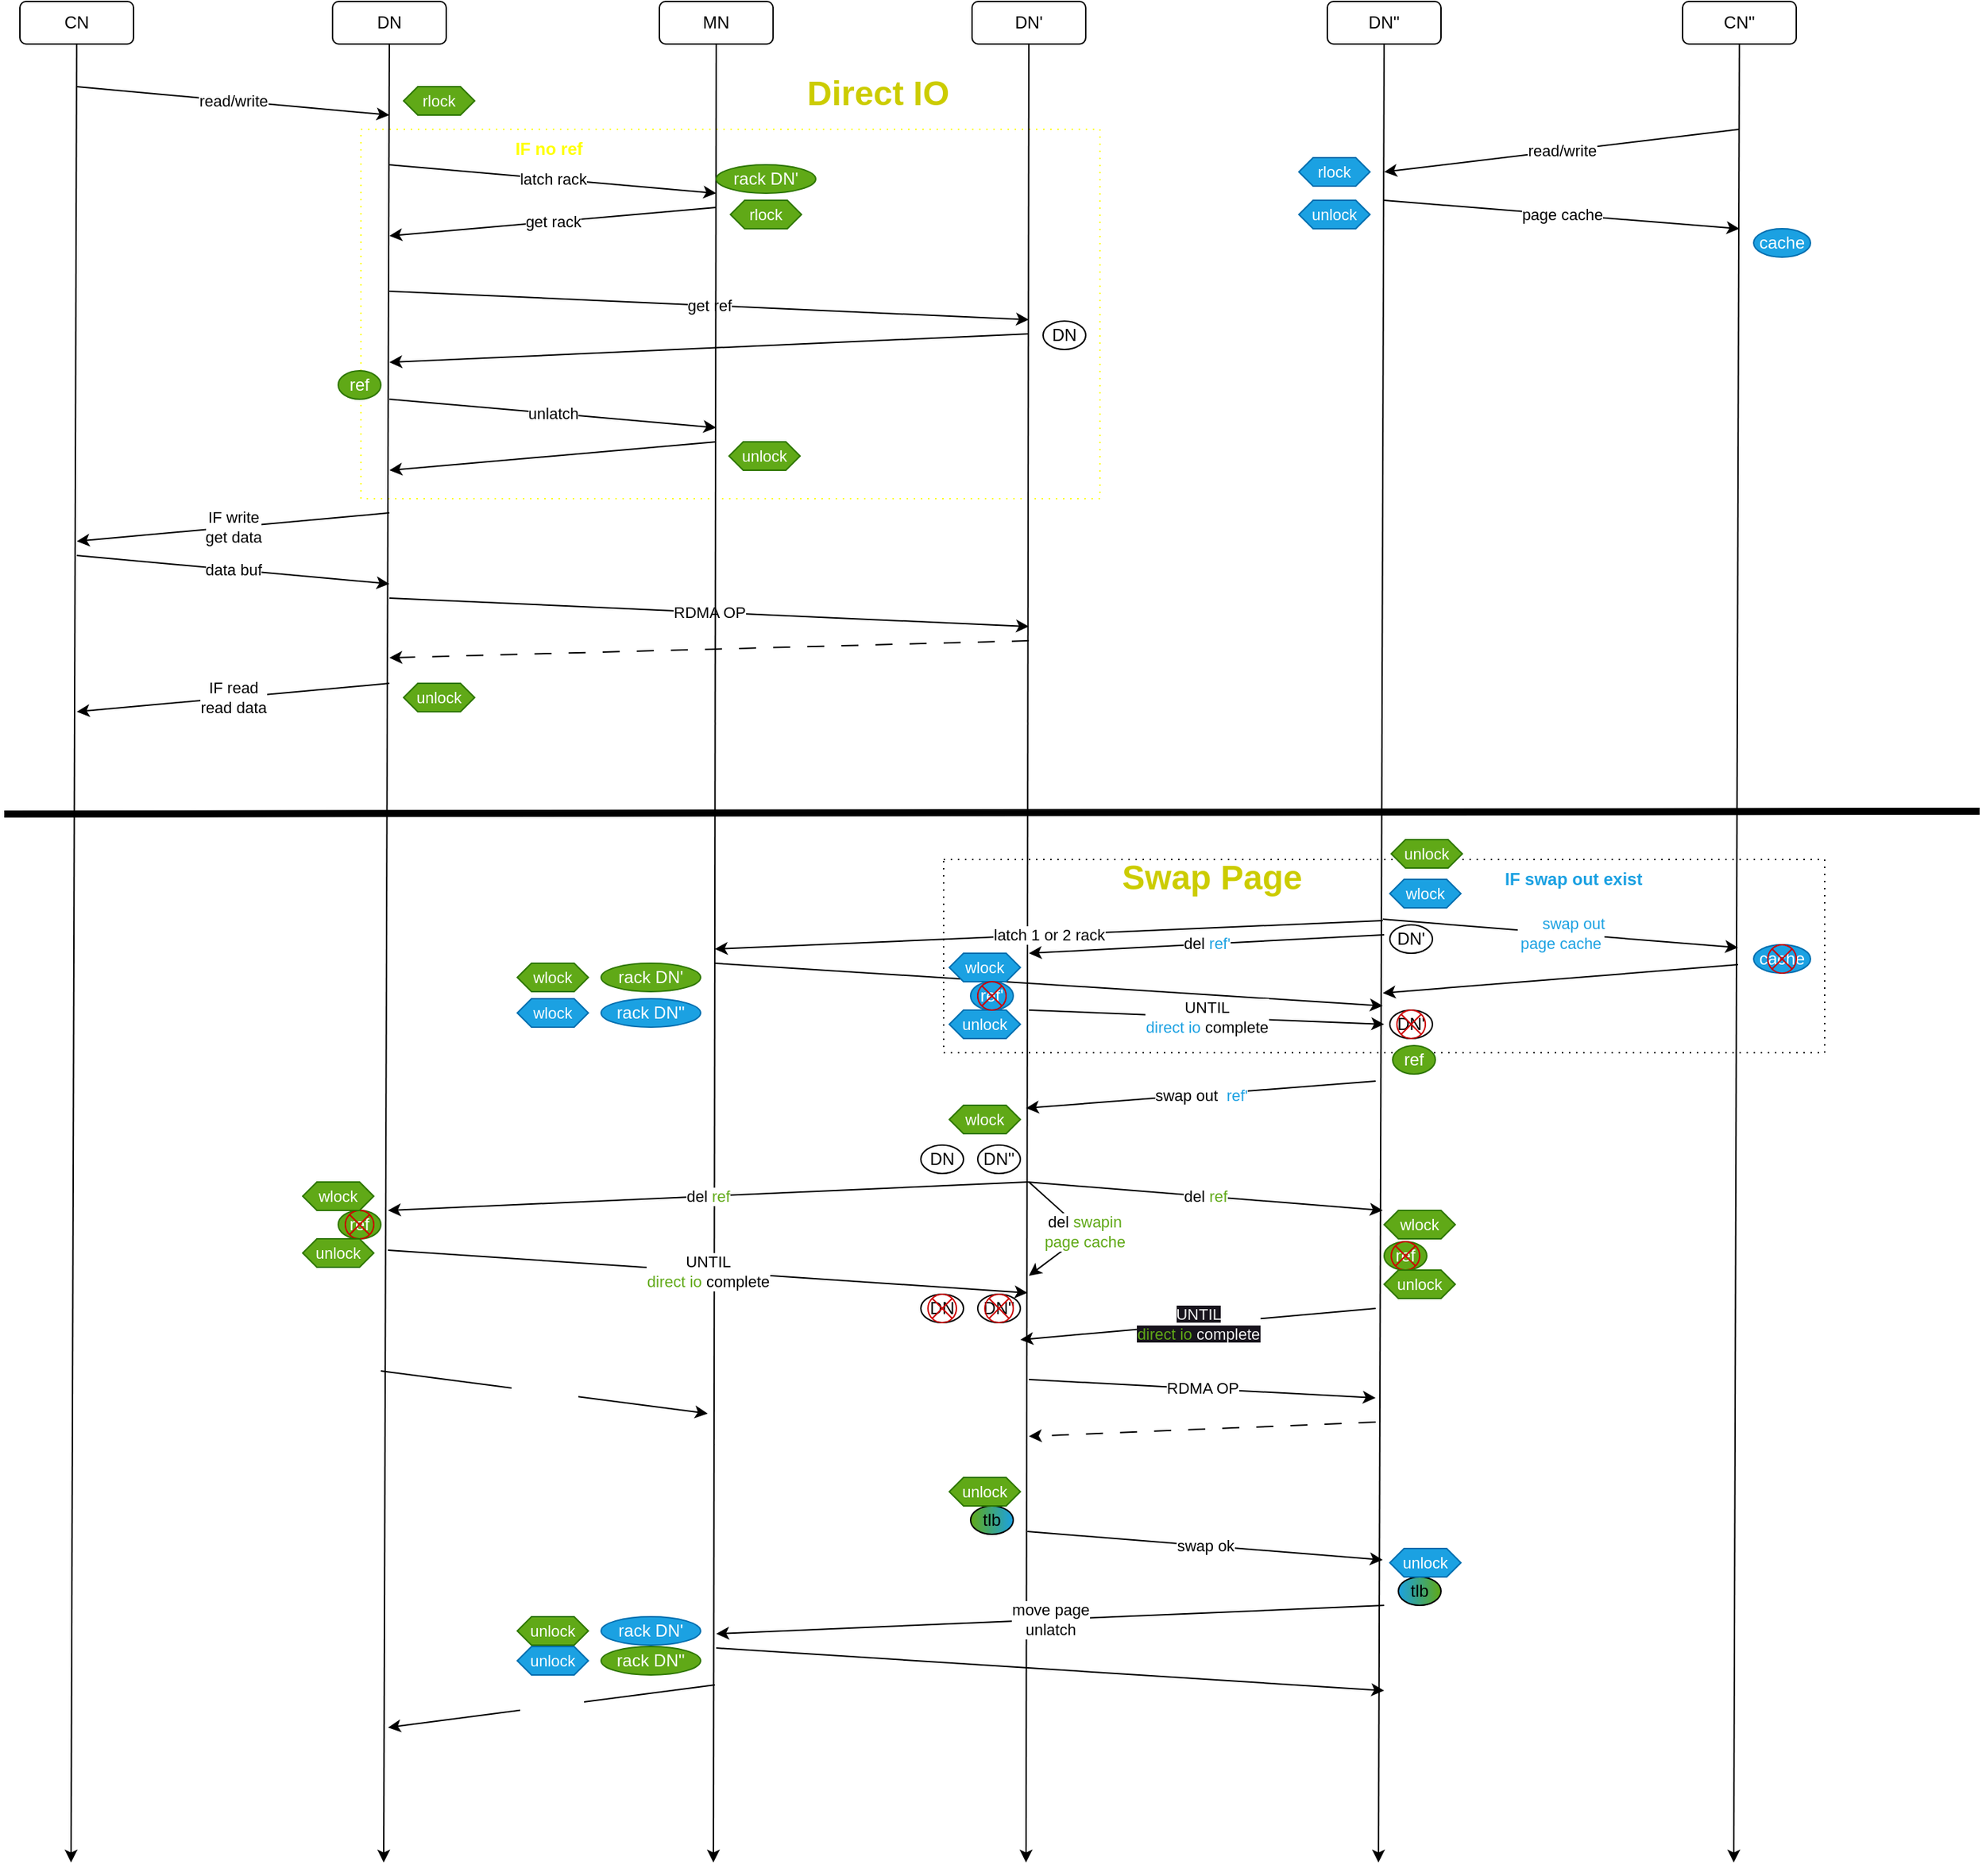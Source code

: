 <mxfile>
    <diagram id="m3JgCPKOkseNxiYl1np6" name="第 1 页">
        <mxGraphModel dx="799" dy="560" grid="1" gridSize="10" guides="1" tooltips="1" connect="1" arrows="1" fold="1" page="1" pageScale="1" pageWidth="1527" pageHeight="1369" math="0" shadow="0">
            <root>
                <mxCell id="0"/>
                <mxCell id="1" parent="0"/>
                <mxCell id="134" value="&lt;b&gt;&lt;span style=&quot;white-space: pre;&quot;&gt;&#9;&lt;/span&gt;&lt;span style=&quot;white-space: pre;&quot;&gt;&#9;&lt;/span&gt;&lt;span style=&quot;white-space: pre;&quot;&gt;&#9;&lt;/span&gt;&lt;span style=&quot;white-space: pre;&quot;&gt;&#9;&lt;/span&gt;&lt;span style=&quot;white-space: pre;&quot;&gt;&#9;&lt;/span&gt;&lt;span style=&quot;white-space: pre;&quot;&gt;&#9;&lt;/span&gt;&lt;span style=&quot;white-space: pre;&quot;&gt;&#9;&lt;/span&gt;&lt;span style=&quot;white-space: pre;&quot;&gt;&#9;&lt;/span&gt;&lt;span style=&quot;white-space: pre;&quot;&gt;&#9;&lt;/span&gt;&lt;span style=&quot;white-space: pre;&quot;&gt;&#9;&lt;/span&gt;IF swap out exist&lt;/b&gt;" style="rounded=0;whiteSpace=wrap;html=1;fillStyle=hatch;fillColor=none;gradientColor=none;gradientDirection=east;dashed=1;dashPattern=1 4;verticalAlign=top;labelBackgroundColor=none;fontColor=#1ba1e2;" parent="1" vertex="1">
                    <mxGeometry x="700" y="634" width="620" height="136" as="geometry"/>
                </mxCell>
                <mxCell id="27" value="&lt;span style=&quot;white-space: pre;&quot;&gt;&#9;&lt;/span&gt;&lt;span style=&quot;white-space: pre;&quot;&gt;&#9;&lt;/span&gt;&lt;span style=&quot;white-space: pre;&quot;&gt;&#9;&lt;/span&gt;&lt;span style=&quot;white-space: pre;&quot;&gt;&#9;&lt;/span&gt;IF no ref" style="rounded=0;whiteSpace=wrap;html=1;fillColor=none;dashed=1;dashPattern=1 4;glass=0;shadow=0;align=left;verticalAlign=top;labelBackgroundColor=none;labelBorderColor=none;fontStyle=1;fontColor=#FFFF00;spacingLeft=0;strokeColor=#FFFF00;" parent="1" vertex="1">
                    <mxGeometry x="290" y="120" width="520" height="260" as="geometry"/>
                </mxCell>
                <mxCell id="6" value="CN" style="rounded=1;whiteSpace=wrap;html=1;" parent="1" vertex="1">
                    <mxGeometry x="50" y="30" width="80" height="30" as="geometry"/>
                </mxCell>
                <mxCell id="9" value="DN" style="rounded=1;whiteSpace=wrap;html=1;" parent="1" vertex="1">
                    <mxGeometry x="270" y="30" width="80" height="30" as="geometry"/>
                </mxCell>
                <mxCell id="11" value="MN" style="rounded=1;whiteSpace=wrap;html=1;" parent="1" vertex="1">
                    <mxGeometry x="500" y="30" width="80" height="30" as="geometry"/>
                </mxCell>
                <mxCell id="13" value="DN'" style="rounded=1;whiteSpace=wrap;html=1;" parent="1" vertex="1">
                    <mxGeometry x="720" y="30" width="80" height="30" as="geometry"/>
                </mxCell>
                <mxCell id="14" value="read/write" style="endArrow=classic;html=1;" parent="1" edge="1">
                    <mxGeometry width="50" height="50" relative="1" as="geometry">
                        <mxPoint x="90" y="90" as="sourcePoint"/>
                        <mxPoint x="310" y="110" as="targetPoint"/>
                    </mxGeometry>
                </mxCell>
                <mxCell id="15" value="latch rack" style="endArrow=classic;html=1;startArrow=none;" parent="1" edge="1">
                    <mxGeometry width="50" height="50" relative="1" as="geometry">
                        <mxPoint x="310" y="145" as="sourcePoint"/>
                        <mxPoint x="540" y="165" as="targetPoint"/>
                    </mxGeometry>
                </mxCell>
                <mxCell id="16" value="get rack" style="endArrow=classic;html=1;" parent="1" edge="1">
                    <mxGeometry width="50" height="50" relative="1" as="geometry">
                        <mxPoint x="540" y="175" as="sourcePoint"/>
                        <mxPoint x="310" y="195" as="targetPoint"/>
                    </mxGeometry>
                </mxCell>
                <mxCell id="19" value="IF write&lt;br&gt;get data" style="endArrow=classic;html=1;" parent="1" edge="1">
                    <mxGeometry width="50" height="50" relative="1" as="geometry">
                        <mxPoint x="310.0" y="390" as="sourcePoint"/>
                        <mxPoint x="90" y="410" as="targetPoint"/>
                    </mxGeometry>
                </mxCell>
                <mxCell id="20" value="data buf" style="endArrow=classic;html=1;" parent="1" edge="1">
                    <mxGeometry width="50" height="50" relative="1" as="geometry">
                        <mxPoint x="90" y="420" as="sourcePoint"/>
                        <mxPoint x="310" y="440" as="targetPoint"/>
                    </mxGeometry>
                </mxCell>
                <mxCell id="22" value="get ref" style="endArrow=classic;html=1;" parent="1" edge="1">
                    <mxGeometry width="50" height="50" relative="1" as="geometry">
                        <mxPoint x="310" y="234" as="sourcePoint"/>
                        <mxPoint x="760" y="254" as="targetPoint"/>
                    </mxGeometry>
                </mxCell>
                <mxCell id="23" value="" style="endArrow=classic;html=1;" parent="1" edge="1">
                    <mxGeometry width="50" height="50" relative="1" as="geometry">
                        <mxPoint x="760" y="264" as="sourcePoint"/>
                        <mxPoint x="310" y="284" as="targetPoint"/>
                    </mxGeometry>
                </mxCell>
                <mxCell id="24" value="RDMA OP" style="endArrow=classic;html=1;" parent="1" edge="1">
                    <mxGeometry width="50" height="50" relative="1" as="geometry">
                        <mxPoint x="310" y="450" as="sourcePoint"/>
                        <mxPoint x="760" y="470" as="targetPoint"/>
                    </mxGeometry>
                </mxCell>
                <mxCell id="26" value="" style="endArrow=classic;html=1;dashed=1;dashPattern=12 12;" parent="1" edge="1">
                    <mxGeometry width="50" height="50" relative="1" as="geometry">
                        <mxPoint x="760" y="480" as="sourcePoint"/>
                        <mxPoint x="310" y="492" as="targetPoint"/>
                    </mxGeometry>
                </mxCell>
                <mxCell id="29" value="ref" style="ellipse;whiteSpace=wrap;html=1;rounded=0;shadow=0;glass=0;labelBackgroundColor=none;labelBorderColor=none;sketch=0;fillColor=#60a917;fontColor=#ffffff;strokeColor=#2D7600;" parent="1" vertex="1">
                    <mxGeometry x="274" y="290" width="30" height="20" as="geometry"/>
                </mxCell>
                <mxCell id="30" value="DN" style="ellipse;whiteSpace=wrap;html=1;rounded=0;shadow=0;glass=0;labelBackgroundColor=none;labelBorderColor=none;sketch=0;fillColor=none;" parent="1" vertex="1">
                    <mxGeometry x="770" y="255" width="30" height="20" as="geometry"/>
                </mxCell>
                <mxCell id="31" value="IF read&lt;br&gt;read data" style="endArrow=classic;html=1;" parent="1" edge="1">
                    <mxGeometry width="50" height="50" relative="1" as="geometry">
                        <mxPoint x="310.0" y="510" as="sourcePoint"/>
                        <mxPoint x="90" y="530" as="targetPoint"/>
                    </mxGeometry>
                </mxCell>
                <mxCell id="34" value="DN''" style="rounded=1;whiteSpace=wrap;html=1;" parent="1" vertex="1">
                    <mxGeometry x="970" y="30" width="80" height="30" as="geometry"/>
                </mxCell>
                <mxCell id="7" style="edgeStyle=none;html=1;" parent="1" source="6" edge="1">
                    <mxGeometry relative="1" as="geometry">
                        <mxPoint x="86" y="1340" as="targetPoint"/>
                    </mxGeometry>
                </mxCell>
                <mxCell id="8" style="edgeStyle=none;html=1;" parent="1" source="9" edge="1">
                    <mxGeometry relative="1" as="geometry">
                        <mxPoint x="306" y="1340" as="targetPoint"/>
                    </mxGeometry>
                </mxCell>
                <mxCell id="10" style="edgeStyle=none;html=1;" parent="1" source="11" edge="1">
                    <mxGeometry relative="1" as="geometry">
                        <mxPoint x="538" y="1340" as="targetPoint"/>
                    </mxGeometry>
                </mxCell>
                <mxCell id="12" style="edgeStyle=none;html=1;" parent="1" source="13" edge="1">
                    <mxGeometry relative="1" as="geometry">
                        <mxPoint x="758" y="1340" as="targetPoint"/>
                    </mxGeometry>
                </mxCell>
                <mxCell id="33" style="edgeStyle=none;html=1;" parent="1" source="34" edge="1">
                    <mxGeometry relative="1" as="geometry">
                        <mxPoint x="1006" y="1340" as="targetPoint"/>
                    </mxGeometry>
                </mxCell>
                <mxCell id="39" value="" style="endArrow=none;html=1;fontColor=#FFFF00;strokeWidth=5;" parent="1" edge="1">
                    <mxGeometry width="50" height="50" relative="1" as="geometry">
                        <mxPoint x="39" y="602" as="sourcePoint"/>
                        <mxPoint x="1429" y="600" as="targetPoint"/>
                    </mxGeometry>
                </mxCell>
                <mxCell id="40" value="latch 1 or 2 rack" style="endArrow=classic;html=1;startArrow=none;" parent="1" edge="1">
                    <mxGeometry width="50" height="50" relative="1" as="geometry">
                        <mxPoint x="1009" y="677" as="sourcePoint"/>
                        <mxPoint x="539" y="697" as="targetPoint"/>
                    </mxGeometry>
                </mxCell>
                <mxCell id="41" value="" style="endArrow=classic;html=1;" parent="1" edge="1">
                    <mxGeometry width="50" height="50" relative="1" as="geometry">
                        <mxPoint x="539" y="707" as="sourcePoint"/>
                        <mxPoint x="1009" y="737" as="targetPoint"/>
                    </mxGeometry>
                </mxCell>
                <mxCell id="45" value="ref" style="ellipse;whiteSpace=wrap;html=1;rounded=0;shadow=0;glass=0;labelBackgroundColor=none;labelBorderColor=none;sketch=0;fillColor=#60a917;fontColor=#ffffff;strokeColor=#2D7600;" parent="1" vertex="1">
                    <mxGeometry x="1016" y="765" width="30" height="20" as="geometry"/>
                </mxCell>
                <mxCell id="47" value="swap out&amp;nbsp; &lt;font color=&quot;#1ba1e2&quot;&gt;ref'&lt;/font&gt;" style="endArrow=classic;html=1;" parent="1" edge="1">
                    <mxGeometry width="50" height="50" relative="1" as="geometry">
                        <mxPoint x="1004" y="790" as="sourcePoint"/>
                        <mxPoint x="758" y="809" as="targetPoint"/>
                    </mxGeometry>
                </mxCell>
                <mxCell id="48" value="RDMA OP" style="endArrow=classic;html=1;" parent="1" edge="1">
                    <mxGeometry width="50" height="50" relative="1" as="geometry">
                        <mxPoint x="760" y="1000" as="sourcePoint"/>
                        <mxPoint x="1004" y="1013" as="targetPoint"/>
                    </mxGeometry>
                </mxCell>
                <mxCell id="49" value="" style="endArrow=classic;html=1;dashed=1;dashPattern=12 12;" parent="1" edge="1">
                    <mxGeometry width="50" height="50" relative="1" as="geometry">
                        <mxPoint x="1004" y="1030" as="sourcePoint"/>
                        <mxPoint x="760" y="1040" as="targetPoint"/>
                    </mxGeometry>
                </mxCell>
                <mxCell id="50" value="swap ok" style="endArrow=classic;html=1;" parent="1" edge="1">
                    <mxGeometry width="50" height="50" relative="1" as="geometry">
                        <mxPoint x="759" y="1107" as="sourcePoint"/>
                        <mxPoint x="1009" y="1127" as="targetPoint"/>
                    </mxGeometry>
                </mxCell>
                <mxCell id="51" value="DN''" style="ellipse;whiteSpace=wrap;html=1;rounded=0;shadow=0;glass=0;labelBackgroundColor=none;labelBorderColor=none;sketch=0;fillColor=none;" parent="1" vertex="1">
                    <mxGeometry x="724" y="835" width="30" height="20" as="geometry"/>
                </mxCell>
                <mxCell id="52" value="del &lt;font color=&quot;#60a917&quot;&gt;ref&lt;/font&gt;" style="endArrow=classic;html=1;" parent="1" edge="1">
                    <mxGeometry width="50" height="50" relative="1" as="geometry">
                        <mxPoint x="759" y="861" as="sourcePoint"/>
                        <mxPoint x="309" y="881" as="targetPoint"/>
                    </mxGeometry>
                </mxCell>
                <mxCell id="53" value="UNTIL&lt;br&gt;&lt;font color=&quot;#60a917&quot;&gt;direct io&lt;/font&gt; complete" style="endArrow=classic;html=1;" parent="1" edge="1">
                    <mxGeometry width="50" height="50" relative="1" as="geometry">
                        <mxPoint x="309" y="909" as="sourcePoint"/>
                        <mxPoint x="759" y="939" as="targetPoint"/>
                    </mxGeometry>
                </mxCell>
                <mxCell id="54" value="ref" style="ellipse;whiteSpace=wrap;html=1;rounded=0;shadow=0;glass=0;labelBackgroundColor=none;labelBorderColor=none;sketch=0;fillColor=#60a917;fontColor=#ffffff;strokeColor=#2D7600;" parent="1" vertex="1">
                    <mxGeometry x="274" y="881" width="30" height="20" as="geometry"/>
                </mxCell>
                <mxCell id="56" value="" style="shape=sumEllipse;perimeter=ellipsePerimeter;whiteSpace=wrap;html=1;backgroundOutline=1;rounded=0;shadow=0;glass=0;labelBackgroundColor=none;labelBorderColor=none;sketch=0;strokeColor=#CC0000;fontColor=#FFFFFF;fillColor=none;" parent="1" vertex="1">
                    <mxGeometry x="279" y="881" width="20" height="20" as="geometry"/>
                </mxCell>
                <mxCell id="57" value="move page&lt;br&gt;unlatch" style="endArrow=classic;html=1;startArrow=none;" parent="1" edge="1">
                    <mxGeometry width="50" height="50" relative="1" as="geometry">
                        <mxPoint x="1010" y="1159" as="sourcePoint"/>
                        <mxPoint x="540" y="1179" as="targetPoint"/>
                    </mxGeometry>
                </mxCell>
                <mxCell id="58" value="" style="endArrow=classic;html=1;" parent="1" edge="1">
                    <mxGeometry width="50" height="50" relative="1" as="geometry">
                        <mxPoint x="540.0" y="1189" as="sourcePoint"/>
                        <mxPoint x="1010" y="1219" as="targetPoint"/>
                    </mxGeometry>
                </mxCell>
                <mxCell id="59" value="rack DN'" style="ellipse;whiteSpace=wrap;html=1;rounded=0;shadow=0;glass=0;labelBackgroundColor=none;labelBorderColor=none;sketch=0;fillColor=#60a917;fontColor=#ffffff;strokeColor=#2D7600;" parent="1" vertex="1">
                    <mxGeometry x="540" y="145" width="70" height="20" as="geometry"/>
                </mxCell>
                <mxCell id="60" value="rack DN''" style="ellipse;whiteSpace=wrap;html=1;rounded=0;shadow=0;glass=0;labelBackgroundColor=none;labelBorderColor=none;sketch=0;fillColor=#60a917;fontColor=#ffffff;strokeColor=#2D7600;" parent="1" vertex="1">
                    <mxGeometry x="459" y="1188" width="70" height="20" as="geometry"/>
                </mxCell>
                <mxCell id="62" value="rack DN'" style="ellipse;whiteSpace=wrap;html=1;rounded=0;shadow=0;glass=0;labelBackgroundColor=none;labelBorderColor=none;sketch=0;fillColor=#60a917;fontColor=#ffffff;strokeColor=#2D7600;" parent="1" vertex="1">
                    <mxGeometry x="459" y="707" width="70" height="20" as="geometry"/>
                </mxCell>
                <mxCell id="64" value="&lt;font style=&quot;font-size: 24px;&quot;&gt;Swap Page&lt;/font&gt;" style="text;html=1;strokeColor=none;fillColor=none;align=center;verticalAlign=middle;whiteSpace=wrap;rounded=0;shadow=0;glass=0;labelBackgroundColor=none;labelBorderColor=none;sketch=0;fontColor=#CCCC00;fontStyle=1" parent="1" vertex="1">
                    <mxGeometry x="819" y="632" width="140" height="30" as="geometry"/>
                </mxCell>
                <mxCell id="65" value="&lt;font style=&quot;font-size: 24px;&quot;&gt;Direct IO&lt;/font&gt;" style="text;html=1;strokeColor=none;fillColor=none;align=center;verticalAlign=middle;whiteSpace=wrap;rounded=0;shadow=0;glass=0;labelBackgroundColor=none;labelBorderColor=none;sketch=0;fontColor=#CCCC00;fontStyle=1" parent="1" vertex="1">
                    <mxGeometry x="584" y="80" width="140" height="30" as="geometry"/>
                </mxCell>
                <mxCell id="66" value="&lt;font color=&quot;#ffffff&quot;&gt;latch rack&lt;/font&gt;" style="endArrow=classic;html=1;strokeWidth=1;fontSize=11;fontColor=#CCCC00;" parent="1" edge="1">
                    <mxGeometry width="50" height="50" relative="1" as="geometry">
                        <mxPoint x="304" y="994" as="sourcePoint"/>
                        <mxPoint x="534" y="1024" as="targetPoint"/>
                    </mxGeometry>
                </mxCell>
                <mxCell id="67" value="block" style="shape=hexagon;perimeter=hexagonPerimeter2;whiteSpace=wrap;html=1;fixedSize=1;rounded=0;shadow=0;glass=0;labelBackgroundColor=none;labelBorderColor=none;sketch=0;strokeColor=#FFFFFF;fontSize=11;fontColor=#FFFFFF;fillColor=none;size=10;" parent="1" vertex="1">
                    <mxGeometry x="549" y="1027" width="50" height="20" as="geometry"/>
                </mxCell>
                <mxCell id="70" value="&lt;font color=&quot;#ffffff&quot;&gt;new rack&lt;/font&gt;" style="endArrow=classic;html=1;strokeWidth=1;fontSize=11;fontColor=#CCCC00;" parent="1" edge="1">
                    <mxGeometry width="50" height="50" relative="1" as="geometry">
                        <mxPoint x="539" y="1215" as="sourcePoint"/>
                        <mxPoint x="309" y="1245" as="targetPoint"/>
                    </mxGeometry>
                </mxCell>
                <mxCell id="74" value="del &lt;font color=&quot;#60a917&quot;&gt;ref&lt;/font&gt;" style="endArrow=classic;html=1;" parent="1" edge="1">
                    <mxGeometry width="50" height="50" relative="1" as="geometry">
                        <mxPoint x="759" y="861" as="sourcePoint"/>
                        <mxPoint x="1009" y="881" as="targetPoint"/>
                    </mxGeometry>
                </mxCell>
                <mxCell id="76" value="ref" style="ellipse;whiteSpace=wrap;html=1;rounded=0;shadow=0;glass=0;labelBackgroundColor=none;labelBorderColor=none;sketch=0;fillColor=#60a917;fontColor=#ffffff;strokeColor=#2D7600;" parent="1" vertex="1">
                    <mxGeometry x="1010" y="903" width="30" height="20" as="geometry"/>
                </mxCell>
                <mxCell id="77" value="" style="shape=sumEllipse;perimeter=ellipsePerimeter;whiteSpace=wrap;html=1;backgroundOutline=1;rounded=0;shadow=0;glass=0;labelBackgroundColor=none;labelBorderColor=none;sketch=0;strokeColor=#CC0000;fontColor=#FFFFFF;fillColor=none;" parent="1" vertex="1">
                    <mxGeometry x="1015" y="903" width="20" height="20" as="geometry"/>
                </mxCell>
                <mxCell id="78" value="DN" style="ellipse;whiteSpace=wrap;html=1;rounded=0;shadow=0;glass=0;labelBackgroundColor=none;labelBorderColor=none;sketch=0;fillColor=none;" parent="1" vertex="1">
                    <mxGeometry x="684" y="835" width="30" height="20" as="geometry"/>
                </mxCell>
                <mxCell id="80" value="CN''" style="rounded=1;whiteSpace=wrap;html=1;" parent="1" vertex="1">
                    <mxGeometry x="1220" y="30" width="80" height="30" as="geometry"/>
                </mxCell>
                <mxCell id="81" style="edgeStyle=none;html=1;" parent="1" source="80" edge="1">
                    <mxGeometry relative="1" as="geometry">
                        <mxPoint x="1256" y="1340" as="targetPoint"/>
                    </mxGeometry>
                </mxCell>
                <mxCell id="82" value="del &lt;font color=&quot;#1ba1e2&quot;&gt;swap out&lt;br&gt;page cache&lt;/font&gt;" style="endArrow=classic;html=1;strokeWidth=1;fontSize=11;fontColor=#FFFFFF;" parent="1" edge="1">
                    <mxGeometry width="50" height="50" relative="1" as="geometry">
                        <mxPoint x="1009" y="676" as="sourcePoint"/>
                        <mxPoint x="1259" y="696" as="targetPoint"/>
                    </mxGeometry>
                </mxCell>
                <mxCell id="83" value="" style="endArrow=classic;html=1;strokeWidth=1;fontSize=11;fontColor=#FFFFFF;" parent="1" edge="1">
                    <mxGeometry width="50" height="50" relative="1" as="geometry">
                        <mxPoint x="1259" y="708" as="sourcePoint"/>
                        <mxPoint x="1009" y="728" as="targetPoint"/>
                    </mxGeometry>
                </mxCell>
                <mxCell id="84" value="rack DN''" style="ellipse;whiteSpace=wrap;html=1;rounded=0;shadow=0;glass=0;labelBackgroundColor=none;labelBorderColor=none;sketch=0;fillColor=#1ba1e2;fontColor=#ffffff;strokeColor=#006EAF;" parent="1" vertex="1">
                    <mxGeometry x="459" y="732" width="70" height="20" as="geometry"/>
                </mxCell>
                <mxCell id="85" value="rack DN'" style="ellipse;whiteSpace=wrap;html=1;rounded=0;shadow=0;glass=0;labelBackgroundColor=none;labelBorderColor=none;sketch=0;fillColor=#1ba1e2;fontColor=#ffffff;strokeColor=#006EAF;" parent="1" vertex="1">
                    <mxGeometry x="459" y="1167" width="70" height="20" as="geometry"/>
                </mxCell>
                <mxCell id="86" value="tlb" style="ellipse;whiteSpace=wrap;html=1;rounded=0;shadow=0;glass=0;labelBackgroundColor=none;labelBorderColor=none;sketch=0;fillColor=#60a917;gradientColor=#1ba1e2;gradientDirection=east;" parent="1" vertex="1">
                    <mxGeometry x="719" y="1089" width="30" height="20" as="geometry"/>
                </mxCell>
                <mxCell id="87" value="tlb" style="ellipse;whiteSpace=wrap;html=1;rounded=0;shadow=0;glass=0;labelBackgroundColor=none;labelBorderColor=none;sketch=0;fillColor=#1ba1e2;fillStyle=hatch;gradientColor=#60a917;gradientDirection=east;" parent="1" vertex="1">
                    <mxGeometry x="1020" y="1139" width="30" height="20" as="geometry"/>
                </mxCell>
                <mxCell id="88" value="unlatch" style="endArrow=classic;html=1;startArrow=none;" parent="1" edge="1">
                    <mxGeometry width="50" height="50" relative="1" as="geometry">
                        <mxPoint x="310" y="310" as="sourcePoint"/>
                        <mxPoint x="540" y="330" as="targetPoint"/>
                    </mxGeometry>
                </mxCell>
                <mxCell id="89" value="" style="endArrow=classic;html=1;" parent="1" edge="1">
                    <mxGeometry width="50" height="50" relative="1" as="geometry">
                        <mxPoint x="540" y="340" as="sourcePoint"/>
                        <mxPoint x="310" y="360" as="targetPoint"/>
                    </mxGeometry>
                </mxCell>
                <mxCell id="90" value="DN''" style="ellipse;whiteSpace=wrap;html=1;rounded=0;shadow=0;glass=0;labelBackgroundColor=none;labelBorderColor=none;sketch=0;fillColor=none;" parent="1" vertex="1">
                    <mxGeometry x="724" y="940" width="30" height="20" as="geometry"/>
                </mxCell>
                <mxCell id="91" value="DN" style="ellipse;whiteSpace=wrap;html=1;rounded=0;shadow=0;glass=0;labelBackgroundColor=none;labelBorderColor=none;sketch=0;fillColor=none;" parent="1" vertex="1">
                    <mxGeometry x="684" y="940" width="30" height="20" as="geometry"/>
                </mxCell>
                <mxCell id="93" value="" style="shape=sumEllipse;perimeter=ellipsePerimeter;whiteSpace=wrap;html=1;backgroundOutline=1;rounded=0;shadow=0;glass=0;labelBackgroundColor=none;labelBorderColor=none;sketch=0;strokeColor=#CC0000;fontColor=#FFFFFF;fillColor=none;" parent="1" vertex="1">
                    <mxGeometry x="689" y="940" width="20" height="20" as="geometry"/>
                </mxCell>
                <mxCell id="94" value="" style="shape=sumEllipse;perimeter=ellipsePerimeter;whiteSpace=wrap;html=1;backgroundOutline=1;rounded=0;shadow=0;glass=0;labelBackgroundColor=none;labelBorderColor=none;sketch=0;strokeColor=#CC0000;fontColor=#FFFFFF;fillColor=none;" parent="1" vertex="1">
                    <mxGeometry x="729" y="940" width="20" height="20" as="geometry"/>
                </mxCell>
                <mxCell id="95" value="rlock" style="shape=hexagon;perimeter=hexagonPerimeter2;whiteSpace=wrap;html=1;fixedSize=1;rounded=0;shadow=0;glass=0;labelBackgroundColor=none;labelBorderColor=none;sketch=0;strokeColor=#2D7600;fontSize=11;fontColor=#ffffff;fillColor=#60a917;size=10;" parent="1" vertex="1">
                    <mxGeometry x="320" y="90" width="50" height="20" as="geometry"/>
                </mxCell>
                <mxCell id="96" value="unlock" style="shape=hexagon;perimeter=hexagonPerimeter2;whiteSpace=wrap;html=1;fixedSize=1;rounded=0;shadow=0;glass=0;labelBackgroundColor=none;labelBorderColor=none;sketch=0;strokeColor=#2D7600;fontSize=11;fontColor=#ffffff;fillColor=#60a917;size=10;" parent="1" vertex="1">
                    <mxGeometry x="320" y="510" width="50" height="20" as="geometry"/>
                </mxCell>
                <mxCell id="97" value="rlock" style="shape=hexagon;perimeter=hexagonPerimeter2;whiteSpace=wrap;html=1;fixedSize=1;rounded=0;shadow=0;glass=0;labelBackgroundColor=none;labelBorderColor=none;sketch=0;strokeColor=#2D7600;fontSize=11;fontColor=#ffffff;fillColor=#60a917;size=10;" parent="1" vertex="1">
                    <mxGeometry x="550" y="170" width="50" height="20" as="geometry"/>
                </mxCell>
                <mxCell id="98" value="unlock" style="shape=hexagon;perimeter=hexagonPerimeter2;whiteSpace=wrap;html=1;fixedSize=1;rounded=0;shadow=0;glass=0;labelBackgroundColor=none;labelBorderColor=none;sketch=0;strokeColor=#2D7600;fontSize=11;fontColor=#ffffff;fillColor=#60a917;size=10;" parent="1" vertex="1">
                    <mxGeometry x="549" y="340" width="50" height="20" as="geometry"/>
                </mxCell>
                <mxCell id="99" value="read/write" style="endArrow=classic;html=1;" parent="1" edge="1">
                    <mxGeometry width="50" height="50" relative="1" as="geometry">
                        <mxPoint x="1260" y="120" as="sourcePoint"/>
                        <mxPoint x="1010" y="150" as="targetPoint"/>
                    </mxGeometry>
                </mxCell>
                <mxCell id="100" value="page cache" style="endArrow=classic;html=1;" parent="1" edge="1">
                    <mxGeometry width="50" height="50" relative="1" as="geometry">
                        <mxPoint x="1010" y="170" as="sourcePoint"/>
                        <mxPoint x="1260" y="190" as="targetPoint"/>
                    </mxGeometry>
                </mxCell>
                <mxCell id="103" value="wlock" style="shape=hexagon;perimeter=hexagonPerimeter2;whiteSpace=wrap;html=1;fixedSize=1;rounded=0;shadow=0;glass=0;labelBackgroundColor=none;labelBorderColor=none;sketch=0;strokeColor=#006EAF;fontSize=11;fontColor=#ffffff;fillColor=#1ba1e2;size=10;" parent="1" vertex="1">
                    <mxGeometry x="1014" y="648" width="50" height="20" as="geometry"/>
                </mxCell>
                <mxCell id="105" value="wlock" style="shape=hexagon;perimeter=hexagonPerimeter2;whiteSpace=wrap;html=1;fixedSize=1;rounded=0;shadow=0;glass=0;labelBackgroundColor=none;labelBorderColor=none;sketch=0;strokeColor=#2D7600;fontSize=11;fontColor=#ffffff;fillColor=#60a917;size=10;" parent="1" vertex="1">
                    <mxGeometry x="1010" y="881" width="50" height="20" as="geometry"/>
                </mxCell>
                <mxCell id="106" value="unlock" style="shape=hexagon;perimeter=hexagonPerimeter2;whiteSpace=wrap;html=1;fixedSize=1;rounded=0;shadow=0;glass=0;labelBackgroundColor=none;labelBorderColor=none;sketch=0;strokeColor=#2D7600;fontSize=11;fontColor=#ffffff;fillColor=#60a917;size=10;" parent="1" vertex="1">
                    <mxGeometry x="1010" y="923" width="50" height="20" as="geometry"/>
                </mxCell>
                <mxCell id="107" value="wlock" style="shape=hexagon;perimeter=hexagonPerimeter2;whiteSpace=wrap;html=1;fixedSize=1;rounded=0;shadow=0;glass=0;labelBackgroundColor=none;labelBorderColor=none;sketch=0;strokeColor=#2D7600;fontSize=11;fontColor=#ffffff;fillColor=#60a917;size=10;" parent="1" vertex="1">
                    <mxGeometry x="249" y="861" width="50" height="20" as="geometry"/>
                </mxCell>
                <mxCell id="108" value="unlock" style="shape=hexagon;perimeter=hexagonPerimeter2;whiteSpace=wrap;html=1;fixedSize=1;rounded=0;shadow=0;glass=0;labelBackgroundColor=none;labelBorderColor=none;sketch=0;strokeColor=#2D7600;fontSize=11;fontColor=#ffffff;fillColor=#60a917;size=10;" parent="1" vertex="1">
                    <mxGeometry x="249" y="901" width="50" height="20" as="geometry"/>
                </mxCell>
                <mxCell id="110" value="rlock" style="shape=hexagon;perimeter=hexagonPerimeter2;whiteSpace=wrap;html=1;fixedSize=1;rounded=0;shadow=0;glass=0;labelBackgroundColor=none;labelBorderColor=none;sketch=0;strokeColor=#006EAF;fontSize=11;fontColor=#ffffff;fillColor=#1ba1e2;size=10;" parent="1" vertex="1">
                    <mxGeometry x="950" y="140" width="50" height="20" as="geometry"/>
                </mxCell>
                <mxCell id="111" value="unlock" style="shape=hexagon;perimeter=hexagonPerimeter2;whiteSpace=wrap;html=1;fixedSize=1;rounded=0;shadow=0;glass=0;labelBackgroundColor=none;labelBorderColor=none;sketch=0;strokeColor=#006EAF;fontSize=11;fontColor=#ffffff;fillColor=#1ba1e2;size=10;" parent="1" vertex="1">
                    <mxGeometry x="950" y="170" width="50" height="20" as="geometry"/>
                </mxCell>
                <mxCell id="112" value="cache" style="ellipse;whiteSpace=wrap;html=1;rounded=0;shadow=0;glass=0;labelBackgroundColor=none;labelBorderColor=none;sketch=0;fillColor=#1ba1e2;fontColor=#ffffff;strokeColor=#006EAF;" parent="1" vertex="1">
                    <mxGeometry x="1270" y="190" width="40" height="20" as="geometry"/>
                </mxCell>
                <mxCell id="113" value="cache" style="ellipse;whiteSpace=wrap;html=1;rounded=0;shadow=0;glass=0;labelBackgroundColor=none;labelBorderColor=none;sketch=0;fillColor=#1ba1e2;fontColor=#ffffff;strokeColor=#006EAF;" parent="1" vertex="1">
                    <mxGeometry x="1270" y="694" width="40" height="20" as="geometry"/>
                </mxCell>
                <mxCell id="114" value="" style="shape=sumEllipse;perimeter=ellipsePerimeter;whiteSpace=wrap;html=1;backgroundOutline=1;rounded=0;shadow=0;glass=0;labelBackgroundColor=none;labelBorderColor=none;sketch=0;strokeColor=#CC0000;fontColor=#FFFFFF;fillColor=none;" parent="1" vertex="1">
                    <mxGeometry x="1280" y="694" width="20" height="20" as="geometry"/>
                </mxCell>
                <mxCell id="119" value="unlock" style="shape=hexagon;perimeter=hexagonPerimeter2;whiteSpace=wrap;html=1;fixedSize=1;rounded=0;shadow=0;glass=0;labelBackgroundColor=none;labelBorderColor=none;sketch=0;strokeColor=#006EAF;fontSize=11;fontColor=#ffffff;fillColor=#1ba1e2;size=10;" parent="1" vertex="1">
                    <mxGeometry x="1014" y="1119" width="50" height="20" as="geometry"/>
                </mxCell>
                <mxCell id="120" value="wlock" style="shape=hexagon;perimeter=hexagonPerimeter2;whiteSpace=wrap;html=1;fixedSize=1;rounded=0;shadow=0;glass=0;labelBackgroundColor=none;labelBorderColor=none;sketch=0;strokeColor=#2D7600;fontSize=11;fontColor=#ffffff;fillColor=#60a917;size=10;" parent="1" vertex="1">
                    <mxGeometry x="400" y="707" width="50" height="20" as="geometry"/>
                </mxCell>
                <mxCell id="121" value="wlock" style="shape=hexagon;perimeter=hexagonPerimeter2;whiteSpace=wrap;html=1;fixedSize=1;rounded=0;shadow=0;glass=0;labelBackgroundColor=none;labelBorderColor=none;sketch=0;strokeColor=#006EAF;fontSize=11;fontColor=#ffffff;fillColor=#1ba1e2;size=10;" parent="1" vertex="1">
                    <mxGeometry x="400" y="732" width="50" height="20" as="geometry"/>
                </mxCell>
                <mxCell id="122" value="unlock" style="shape=hexagon;perimeter=hexagonPerimeter2;whiteSpace=wrap;html=1;fixedSize=1;rounded=0;shadow=0;glass=0;labelBackgroundColor=none;labelBorderColor=none;sketch=0;strokeColor=#2D7600;fontSize=11;fontColor=#ffffff;fillColor=#60a917;size=10;" parent="1" vertex="1">
                    <mxGeometry x="400" y="1167" width="50" height="20" as="geometry"/>
                </mxCell>
                <mxCell id="123" value="unlock" style="shape=hexagon;perimeter=hexagonPerimeter2;whiteSpace=wrap;html=1;fixedSize=1;rounded=0;shadow=0;glass=0;labelBackgroundColor=none;labelBorderColor=none;sketch=0;strokeColor=#006EAF;fontSize=11;fontColor=#ffffff;fillColor=#1ba1e2;size=10;" parent="1" vertex="1">
                    <mxGeometry x="400" y="1188" width="50" height="20" as="geometry"/>
                </mxCell>
                <mxCell id="126" value="wlock" style="shape=hexagon;perimeter=hexagonPerimeter2;whiteSpace=wrap;html=1;fixedSize=1;rounded=0;shadow=0;glass=0;labelBackgroundColor=none;labelBorderColor=none;sketch=0;strokeColor=#2D7600;fontSize=11;fontColor=#ffffff;fillColor=#60a917;size=10;" parent="1" vertex="1">
                    <mxGeometry x="704" y="807" width="50" height="20" as="geometry"/>
                </mxCell>
                <mxCell id="127" value="unlock" style="shape=hexagon;perimeter=hexagonPerimeter2;whiteSpace=wrap;html=1;fixedSize=1;rounded=0;shadow=0;glass=0;labelBackgroundColor=none;labelBorderColor=none;sketch=0;strokeColor=#2D7600;fontSize=11;fontColor=#ffffff;fillColor=#60a917;size=10;" parent="1" vertex="1">
                    <mxGeometry x="704" y="1069" width="50" height="20" as="geometry"/>
                </mxCell>
                <mxCell id="128" value="&lt;span style=&quot;color: rgb(240, 240, 240); font-family: Helvetica; font-size: 11px; font-style: normal; font-variant-ligatures: normal; font-variant-caps: normal; font-weight: 400; letter-spacing: normal; orphans: 2; text-align: center; text-indent: 0px; text-transform: none; widows: 2; word-spacing: 0px; -webkit-text-stroke-width: 0px; background-color: rgb(24, 20, 29); text-decoration-thickness: initial; text-decoration-style: initial; text-decoration-color: initial; float: none; display: inline !important;&quot;&gt;UNTIL&lt;/span&gt;&lt;br style=&quot;border-color: rgb(0, 0, 0); color: rgb(240, 240, 240); font-family: Helvetica; font-size: 11px; font-style: normal; font-variant-ligatures: normal; font-variant-caps: normal; font-weight: 400; letter-spacing: normal; orphans: 2; text-align: center; text-indent: 0px; text-transform: none; widows: 2; word-spacing: 0px; -webkit-text-stroke-width: 0px; text-decoration-thickness: initial; text-decoration-style: initial; text-decoration-color: initial;&quot;&gt;&lt;span style=&quot;font-family: Helvetica; font-size: 11px; font-style: normal; font-variant-ligatures: normal; font-variant-caps: normal; font-weight: 400; letter-spacing: normal; orphans: 2; text-align: center; text-indent: 0px; text-transform: none; widows: 2; word-spacing: 0px; -webkit-text-stroke-width: 0px; background-color: rgb(24, 20, 29); text-decoration-thickness: initial; text-decoration-style: initial; text-decoration-color: initial; float: none; display: inline !important;&quot;&gt;&lt;font color=&quot;#60a917&quot;&gt;direct io&lt;/font&gt;&lt;/span&gt;&lt;span style=&quot;color: rgb(240, 240, 240); font-family: Helvetica; font-size: 11px; font-style: normal; font-variant-ligatures: normal; font-variant-caps: normal; font-weight: 400; letter-spacing: normal; orphans: 2; text-align: center; text-indent: 0px; text-transform: none; widows: 2; word-spacing: 0px; -webkit-text-stroke-width: 0px; background-color: rgb(24, 20, 29); text-decoration-thickness: initial; text-decoration-style: initial; text-decoration-color: initial; float: none; display: inline !important;&quot;&gt; complete&lt;/span&gt;" style="endArrow=classic;html=1;strokeWidth=1;fontSize=11;fontColor=#FFFFFF;" parent="1" edge="1">
                    <mxGeometry width="50" height="50" relative="1" as="geometry">
                        <mxPoint x="1004" y="950" as="sourcePoint"/>
                        <mxPoint x="754.0" y="972" as="targetPoint"/>
                    </mxGeometry>
                </mxCell>
                <mxCell id="133" value="del &lt;font color=&quot;#60a917&quot;&gt;swapin&lt;br&gt;page cache&lt;/font&gt;" style="endArrow=classic;html=1;" parent="1" edge="1">
                    <mxGeometry width="50" height="50" relative="1" as="geometry">
                        <mxPoint x="760" y="861" as="sourcePoint"/>
                        <mxPoint x="760" y="927" as="targetPoint"/>
                        <Array as="points">
                            <mxPoint x="800" y="897"/>
                        </Array>
                    </mxGeometry>
                </mxCell>
                <mxCell id="136" value="del &lt;font color=&quot;#1ba1e2&quot;&gt;ref'&lt;/font&gt;" style="endArrow=classic;html=1;" parent="1" edge="1">
                    <mxGeometry width="50" height="50" relative="1" as="geometry">
                        <mxPoint x="1010" y="687.0" as="sourcePoint"/>
                        <mxPoint x="760" y="700" as="targetPoint"/>
                    </mxGeometry>
                </mxCell>
                <mxCell id="138" value="wlock" style="shape=hexagon;perimeter=hexagonPerimeter2;whiteSpace=wrap;html=1;fixedSize=1;rounded=0;shadow=0;glass=0;labelBackgroundColor=none;labelBorderColor=none;sketch=0;strokeColor=#006EAF;fontSize=11;fontColor=#ffffff;fillColor=#1ba1e2;size=10;" parent="1" vertex="1">
                    <mxGeometry x="704" y="700" width="50" height="20" as="geometry"/>
                </mxCell>
                <mxCell id="139" value="unlock" style="shape=hexagon;perimeter=hexagonPerimeter2;whiteSpace=wrap;html=1;fixedSize=1;rounded=0;shadow=0;glass=0;labelBackgroundColor=none;labelBorderColor=none;sketch=0;strokeColor=#006EAF;fontSize=11;fontColor=#ffffff;fillColor=#1ba1e2;size=10;" parent="1" vertex="1">
                    <mxGeometry x="704" y="740" width="50" height="20" as="geometry"/>
                </mxCell>
                <mxCell id="140" value="ref'" style="ellipse;whiteSpace=wrap;html=1;rounded=0;shadow=0;glass=0;labelBackgroundColor=none;labelBorderColor=none;sketch=0;fillColor=#1ba1e2;fontColor=#ffffff;strokeColor=#006EAF;" parent="1" vertex="1">
                    <mxGeometry x="719" y="720" width="30" height="20" as="geometry"/>
                </mxCell>
                <mxCell id="141" value="" style="shape=sumEllipse;perimeter=ellipsePerimeter;whiteSpace=wrap;html=1;backgroundOutline=1;rounded=0;shadow=0;glass=0;labelBackgroundColor=none;labelBorderColor=none;sketch=0;strokeColor=#CC0000;fontColor=#FFFFFF;fillColor=none;" parent="1" vertex="1">
                    <mxGeometry x="724" y="720" width="20" height="20" as="geometry"/>
                </mxCell>
                <mxCell id="142" value="UNTIL&lt;br&gt;&lt;font color=&quot;#1ba1e2&quot;&gt;direct io&lt;/font&gt; complete" style="endArrow=classic;html=1;" parent="1" edge="1">
                    <mxGeometry width="50" height="50" relative="1" as="geometry">
                        <mxPoint x="760" y="740" as="sourcePoint"/>
                        <mxPoint x="1010" y="750" as="targetPoint"/>
                    </mxGeometry>
                </mxCell>
                <mxCell id="144" value="DN'" style="ellipse;whiteSpace=wrap;html=1;rounded=0;shadow=0;glass=0;labelBackgroundColor=none;labelBorderColor=none;sketch=0;fillColor=none;" parent="1" vertex="1">
                    <mxGeometry x="1014" y="680" width="30" height="20" as="geometry"/>
                </mxCell>
                <mxCell id="145" value="DN'" style="ellipse;whiteSpace=wrap;html=1;rounded=0;shadow=0;glass=0;labelBackgroundColor=none;labelBorderColor=none;sketch=0;fillColor=none;" parent="1" vertex="1">
                    <mxGeometry x="1014" y="740" width="30" height="20" as="geometry"/>
                </mxCell>
                <mxCell id="146" value="" style="shape=sumEllipse;perimeter=ellipsePerimeter;whiteSpace=wrap;html=1;backgroundOutline=1;rounded=0;shadow=0;glass=0;labelBackgroundColor=none;labelBorderColor=none;sketch=0;strokeColor=#CC0000;fontColor=#FFFFFF;fillColor=none;" parent="1" vertex="1">
                    <mxGeometry x="1019" y="740" width="20" height="20" as="geometry"/>
                </mxCell>
                <mxCell id="150" value="unlock" style="shape=hexagon;perimeter=hexagonPerimeter2;whiteSpace=wrap;html=1;fixedSize=1;rounded=0;shadow=0;glass=0;labelBackgroundColor=none;labelBorderColor=none;sketch=0;strokeColor=#2D7600;fontSize=11;fontColor=#ffffff;fillColor=#60a917;size=10;" parent="1" vertex="1">
                    <mxGeometry x="1015" y="620" width="50" height="20" as="geometry"/>
                </mxCell>
            </root>
        </mxGraphModel>
    </diagram>
</mxfile>